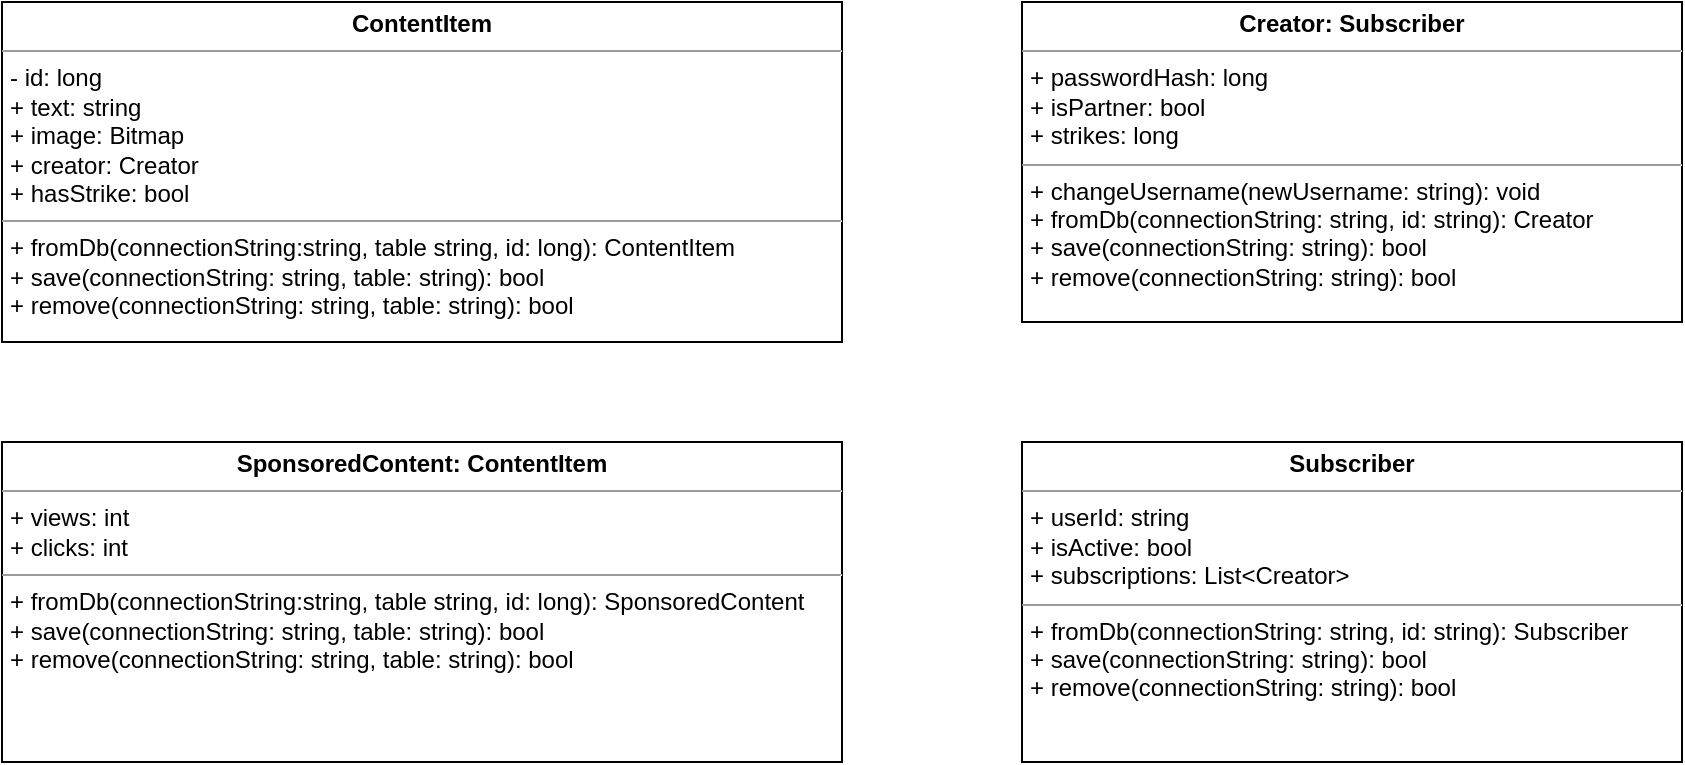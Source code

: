 <mxfile version="10.6.3" type="github"><diagram name="class" id="c4acf3e9-155e-7222-9cf6-157b1a14988f"><mxGraphModel dx="1034" dy="649" grid="1" gridSize="10" guides="1" tooltips="1" connect="1" arrows="1" fold="1" page="1" pageScale="1" pageWidth="1169" pageHeight="827" background="#ffffff" math="0" shadow="0"><root><mxCell id="0"/><mxCell id="1" parent="0"/><mxCell id="rkDYRuX99t-ZyrPrqasw-12" value="&lt;p style=&quot;margin: 0px ; margin-top: 4px ; text-align: center&quot;&gt;&lt;b&gt;ContentItem&lt;/b&gt;&lt;/p&gt;&lt;hr size=&quot;1&quot;&gt;&lt;p style=&quot;margin: 0px ; margin-left: 4px&quot;&gt;- id: long&lt;br&gt;&lt;/p&gt;&lt;p style=&quot;margin: 0px ; margin-left: 4px&quot;&gt;+ text: string&lt;/p&gt;&lt;p style=&quot;margin: 0px ; margin-left: 4px&quot;&gt;+ image: Bitmap&lt;/p&gt;&lt;p style=&quot;margin: 0px ; margin-left: 4px&quot;&gt;+ creator: Creator&lt;/p&gt;&lt;p style=&quot;margin: 0px ; margin-left: 4px&quot;&gt;+ hasStrike: bool&lt;/p&gt;&lt;hr size=&quot;1&quot;&gt;&lt;p style=&quot;margin: 0px ; margin-left: 4px&quot;&gt;+ fromDb(connectionString:string, table string, id: long): ContentItem&lt;/p&gt;&lt;p style=&quot;margin: 0px ; margin-left: 4px&quot;&gt;+ save(connectionString: string, table: string): bool&lt;/p&gt;&lt;p style=&quot;margin: 0px ; margin-left: 4px&quot;&gt;+ remove(connectionString: string, table: string): bool&lt;/p&gt;" style="verticalAlign=top;align=left;overflow=fill;fontSize=12;fontFamily=Helvetica;html=1;" vertex="1" parent="1"><mxGeometry x="20" y="60" width="420" height="170" as="geometry"/></mxCell><mxCell id="rkDYRuX99t-ZyrPrqasw-17" value="&lt;p style=&quot;margin: 0px ; margin-top: 4px ; text-align: center&quot;&gt;&lt;b&gt;Creator: Subscriber&lt;br&gt;&lt;/b&gt;&lt;/p&gt;&lt;hr size=&quot;1&quot;&gt;&lt;p style=&quot;margin: 0px ; margin-left: 4px&quot;&gt;+ passwordHash: long&lt;/p&gt;&lt;p style=&quot;margin: 0px ; margin-left: 4px&quot;&gt;+ isPartner: bool&lt;br&gt;&lt;/p&gt;&lt;p style=&quot;margin: 0px ; margin-left: 4px&quot;&gt;+ strikes: long&lt;br&gt;&lt;/p&gt;&lt;hr size=&quot;1&quot;&gt;&lt;p style=&quot;margin: 0px ; margin-left: 4px&quot;&gt;+ changeUsername(newUsername: string): void&lt;br&gt;&lt;/p&gt;&lt;p style=&quot;margin: 0px ; margin-left: 4px&quot;&gt; + fromDb(connectionString: string, id: string): Creator&lt;/p&gt;&lt;p style=&quot;margin: 0px ; margin-left: 4px&quot;&gt;+ save(connectionString: string): bool&lt;br&gt;&lt;/p&gt;&lt;p style=&quot;margin: 0px ; margin-left: 4px&quot;&gt;+ remove(connectionString: string): bool&lt;br&gt;&lt;/p&gt;" style="verticalAlign=top;align=left;overflow=fill;fontSize=12;fontFamily=Helvetica;html=1;" vertex="1" parent="1"><mxGeometry x="530" y="60" width="330" height="160" as="geometry"/></mxCell><mxCell id="rkDYRuX99t-ZyrPrqasw-21" value="&lt;p style=&quot;margin: 0px ; margin-top: 4px ; text-align: center&quot;&gt;&lt;b&gt;Subscriber&lt;/b&gt;&lt;/p&gt;&lt;hr size=&quot;1&quot;&gt;&lt;p style=&quot;margin: 0px ; margin-left: 4px&quot;&gt;+ userId: string&lt;/p&gt;&lt;p style=&quot;margin: 0px ; margin-left: 4px&quot;&gt;+ isActive: bool&lt;/p&gt;&lt;p style=&quot;margin: 0px ; margin-left: 4px&quot;&gt;+ subscriptions: List&amp;lt;Creator&amp;gt;&lt;/p&gt;&lt;hr size=&quot;1&quot;&gt;&lt;p style=&quot;margin: 0px ; margin-left: 4px&quot;&gt;+ fromDb(connectionString: string, id: string): Subscriber&lt;/p&gt;&lt;p style=&quot;margin: 0px ; margin-left: 4px&quot;&gt;+ save(connectionString: string): bool&lt;/p&gt;&lt;p style=&quot;margin: 0px ; margin-left: 4px&quot;&gt;+ remove(connectionString: string): bool&lt;/p&gt;" style="verticalAlign=top;align=left;overflow=fill;fontSize=12;fontFamily=Helvetica;html=1;" vertex="1" parent="1"><mxGeometry x="530" y="280" width="330" height="160" as="geometry"/></mxCell><mxCell id="rkDYRuX99t-ZyrPrqasw-22" value="&lt;p style=&quot;margin: 0px ; margin-top: 4px ; text-align: center&quot;&gt;&lt;b&gt;SponsoredContent: ContentItem&lt;br&gt;&lt;/b&gt;&lt;/p&gt;&lt;hr size=&quot;1&quot;&gt;&lt;p style=&quot;margin: 0px ; margin-left: 4px&quot;&gt;+ views: int&lt;/p&gt;&lt;p style=&quot;margin: 0px ; margin-left: 4px&quot;&gt;+ clicks: int&lt;/p&gt;&lt;hr size=&quot;1&quot;&gt;&lt;p style=&quot;margin: 0px ; margin-left: 4px&quot;&gt;&lt;span&gt;+ fromDb(connectionString:string, table string, id: long): SponsoredContent&lt;/span&gt;&lt;br&gt;&lt;span&gt;+ save(connectionString: string, table: string): bool&lt;/span&gt;&lt;br&gt;&lt;span&gt;+ remove(connectionString: string, table: string): bool&lt;/span&gt;&lt;/p&gt;" style="verticalAlign=top;align=left;overflow=fill;fontSize=12;fontFamily=Helvetica;html=1;" vertex="1" parent="1"><mxGeometry x="20" y="280" width="420" height="160" as="geometry"/></mxCell></root></mxGraphModel></diagram></mxfile>